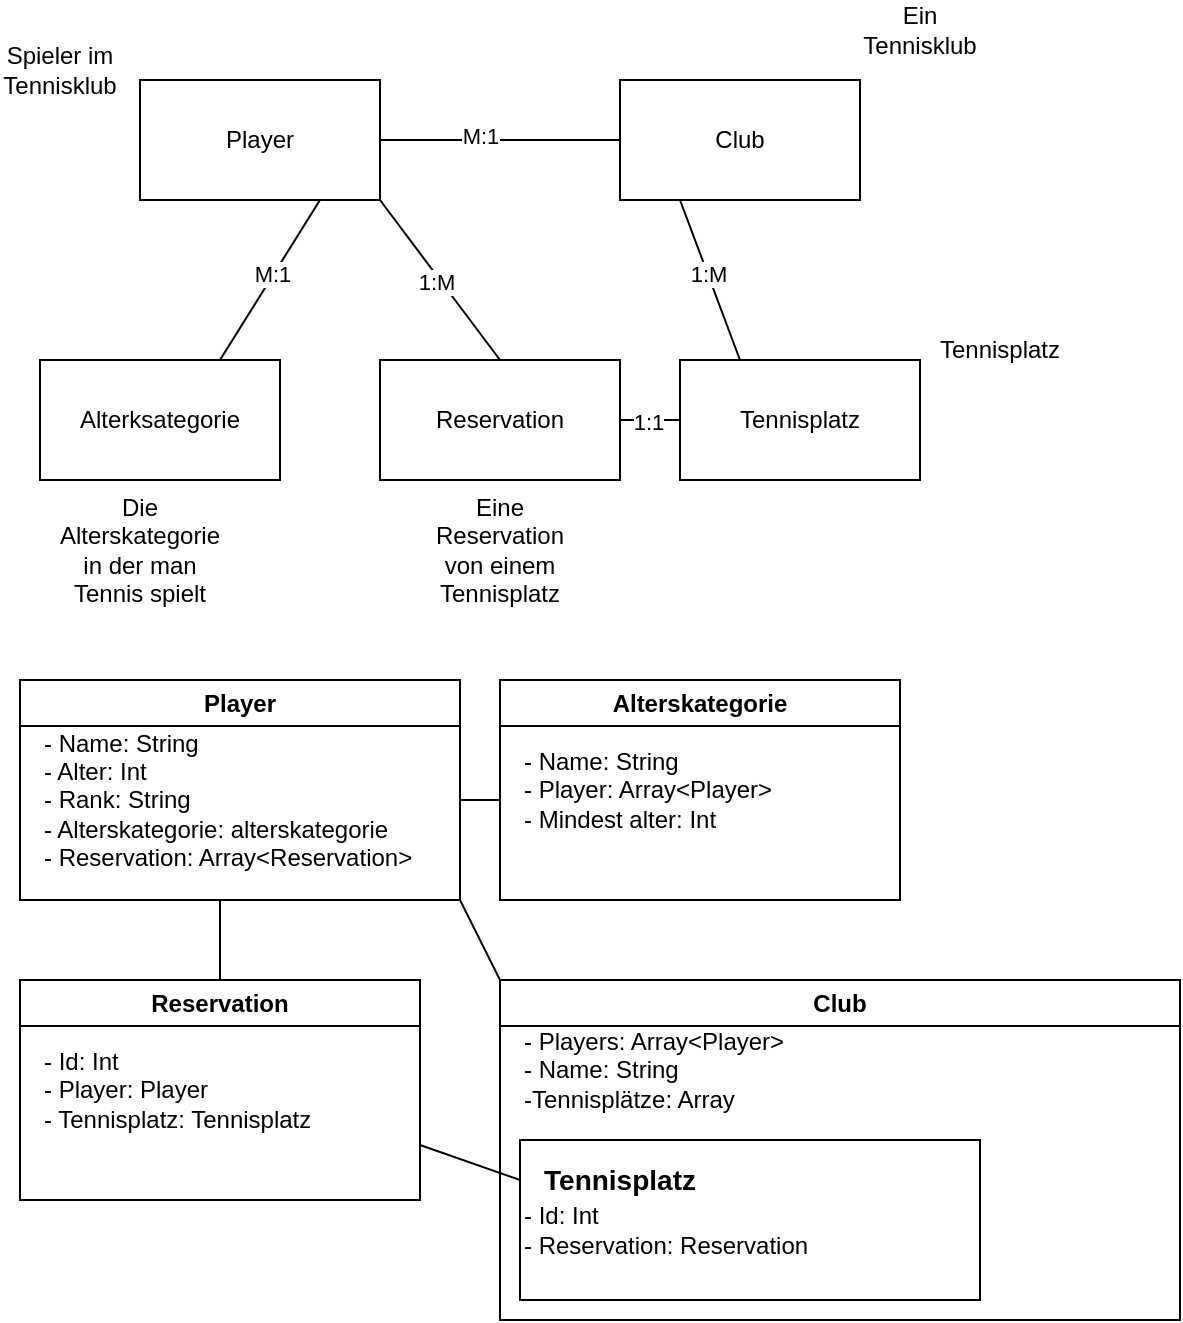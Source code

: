<mxfile version="24.5.4" type="device">
  <diagram name="Seite-1" id="obTr7iO_e28MiiPK8_s7">
    <mxGraphModel dx="827" dy="373" grid="1" gridSize="10" guides="1" tooltips="1" connect="1" arrows="1" fold="1" page="1" pageScale="1" pageWidth="827" pageHeight="1169" math="0" shadow="0">
      <root>
        <mxCell id="0" />
        <mxCell id="1" parent="0" />
        <mxCell id="Xk7zAYUzbVxYIFMeELdb-1" value="Player" style="rounded=0;whiteSpace=wrap;html=1;" parent="1" vertex="1">
          <mxGeometry x="170" y="70" width="120" height="60" as="geometry" />
        </mxCell>
        <mxCell id="Xk7zAYUzbVxYIFMeELdb-3" value="Tennisplatz" style="rounded=0;whiteSpace=wrap;html=1;" parent="1" vertex="1">
          <mxGeometry x="440" y="210" width="120" height="60" as="geometry" />
        </mxCell>
        <mxCell id="Xk7zAYUzbVxYIFMeELdb-4" value="Alterksategorie" style="rounded=0;whiteSpace=wrap;html=1;" parent="1" vertex="1">
          <mxGeometry x="120" y="210" width="120" height="60" as="geometry" />
        </mxCell>
        <mxCell id="Xk7zAYUzbVxYIFMeELdb-7" value="" style="endArrow=none;html=1;rounded=0;entryX=0.75;entryY=1;entryDx=0;entryDy=0;exitX=0.75;exitY=0;exitDx=0;exitDy=0;" parent="1" source="Xk7zAYUzbVxYIFMeELdb-4" target="Xk7zAYUzbVxYIFMeELdb-1" edge="1">
          <mxGeometry width="50" height="50" relative="1" as="geometry">
            <mxPoint x="200" y="210" as="sourcePoint" />
            <mxPoint x="250" y="160" as="targetPoint" />
          </mxGeometry>
        </mxCell>
        <mxCell id="Xk7zAYUzbVxYIFMeELdb-8" value="M:1" style="edgeLabel;html=1;align=center;verticalAlign=middle;resizable=0;points=[];" parent="Xk7zAYUzbVxYIFMeELdb-7" vertex="1" connectable="0">
          <mxGeometry x="0.056" y="1" relative="1" as="geometry">
            <mxPoint as="offset" />
          </mxGeometry>
        </mxCell>
        <mxCell id="Xk7zAYUzbVxYIFMeELdb-15" value="Club" style="rounded=0;whiteSpace=wrap;html=1;" parent="1" vertex="1">
          <mxGeometry x="410" y="70" width="120" height="60" as="geometry" />
        </mxCell>
        <mxCell id="Xk7zAYUzbVxYIFMeELdb-16" value="" style="endArrow=none;html=1;rounded=0;entryX=1;entryY=0.5;entryDx=0;entryDy=0;exitX=0;exitY=0.5;exitDx=0;exitDy=0;" parent="1" source="Xk7zAYUzbVxYIFMeELdb-15" target="Xk7zAYUzbVxYIFMeELdb-1" edge="1">
          <mxGeometry width="50" height="50" relative="1" as="geometry">
            <mxPoint x="440" y="210" as="sourcePoint" />
            <mxPoint x="490" y="160" as="targetPoint" />
          </mxGeometry>
        </mxCell>
        <mxCell id="Xk7zAYUzbVxYIFMeELdb-17" value="M:1" style="edgeLabel;html=1;align=center;verticalAlign=middle;resizable=0;points=[];" parent="Xk7zAYUzbVxYIFMeELdb-16" vertex="1" connectable="0">
          <mxGeometry x="0.173" y="-2" relative="1" as="geometry">
            <mxPoint as="offset" />
          </mxGeometry>
        </mxCell>
        <mxCell id="Xk7zAYUzbVxYIFMeELdb-18" value="" style="endArrow=none;html=1;rounded=0;entryX=0.25;entryY=1;entryDx=0;entryDy=0;exitX=0.25;exitY=0;exitDx=0;exitDy=0;" parent="1" source="Xk7zAYUzbVxYIFMeELdb-3" target="Xk7zAYUzbVxYIFMeELdb-15" edge="1">
          <mxGeometry width="50" height="50" relative="1" as="geometry">
            <mxPoint x="470" y="280" as="sourcePoint" />
            <mxPoint x="380" y="130" as="targetPoint" />
          </mxGeometry>
        </mxCell>
        <mxCell id="Tpss3IP3rHbB0lRGQL11-9" value="1:M" style="edgeLabel;html=1;align=center;verticalAlign=middle;resizable=0;points=[];" parent="Xk7zAYUzbVxYIFMeELdb-18" vertex="1" connectable="0">
          <mxGeometry x="0.079" relative="1" as="geometry">
            <mxPoint as="offset" />
          </mxGeometry>
        </mxCell>
        <mxCell id="Tpss3IP3rHbB0lRGQL11-5" value="Reservation" style="rounded=0;whiteSpace=wrap;html=1;" parent="1" vertex="1">
          <mxGeometry x="290" y="210" width="120" height="60" as="geometry" />
        </mxCell>
        <mxCell id="Tpss3IP3rHbB0lRGQL11-19" value="" style="endArrow=none;html=1;rounded=0;entryX=0;entryY=0.5;entryDx=0;entryDy=0;" parent="1" target="Xk7zAYUzbVxYIFMeELdb-3" edge="1">
          <mxGeometry width="50" height="50" relative="1" as="geometry">
            <mxPoint x="410" y="240" as="sourcePoint" />
            <mxPoint x="460" y="150" as="targetPoint" />
          </mxGeometry>
        </mxCell>
        <mxCell id="Tpss3IP3rHbB0lRGQL11-20" value="1:1" style="edgeLabel;html=1;align=center;verticalAlign=middle;resizable=0;points=[];" parent="Tpss3IP3rHbB0lRGQL11-19" vertex="1" connectable="0">
          <mxGeometry x="-0.058" y="-1" relative="1" as="geometry">
            <mxPoint as="offset" />
          </mxGeometry>
        </mxCell>
        <mxCell id="Tpss3IP3rHbB0lRGQL11-21" value="" style="endArrow=none;html=1;rounded=0;entryX=1;entryY=1;entryDx=0;entryDy=0;exitX=0.5;exitY=0;exitDx=0;exitDy=0;" parent="1" source="Tpss3IP3rHbB0lRGQL11-5" target="Xk7zAYUzbVxYIFMeELdb-1" edge="1">
          <mxGeometry width="50" height="50" relative="1" as="geometry">
            <mxPoint x="410" y="200" as="sourcePoint" />
            <mxPoint x="460" y="150" as="targetPoint" />
          </mxGeometry>
        </mxCell>
        <mxCell id="Tpss3IP3rHbB0lRGQL11-22" value="1:M" style="edgeLabel;html=1;align=center;verticalAlign=middle;resizable=0;points=[];" parent="Tpss3IP3rHbB0lRGQL11-21" vertex="1" connectable="0">
          <mxGeometry x="0.022" y="2" relative="1" as="geometry">
            <mxPoint as="offset" />
          </mxGeometry>
        </mxCell>
        <mxCell id="Tpss3IP3rHbB0lRGQL11-23" value="Player" style="swimlane;whiteSpace=wrap;html=1;" parent="1" vertex="1">
          <mxGeometry x="110" y="370" width="220" height="110" as="geometry" />
        </mxCell>
        <mxCell id="Tpss3IP3rHbB0lRGQL11-26" value="&lt;div style=&quot;&quot;&gt;&lt;span style=&quot;background-color: initial;&quot;&gt;- Name: String&lt;/span&gt;&lt;/div&gt;&lt;div style=&quot;&quot;&gt;- Alter: Int&lt;/div&gt;&lt;div style=&quot;&quot;&gt;- Rank: String&lt;/div&gt;&lt;div style=&quot;&quot;&gt;- Alterskategorie: alterskategorie&lt;/div&gt;&lt;div style=&quot;&quot;&gt;- Reservation: Array&amp;lt;Reservation&amp;gt;&lt;/div&gt;" style="text;html=1;align=left;verticalAlign=middle;resizable=0;points=[];autosize=1;strokeColor=none;fillColor=none;" parent="Tpss3IP3rHbB0lRGQL11-23" vertex="1">
          <mxGeometry x="10" y="15" width="210" height="90" as="geometry" />
        </mxCell>
        <mxCell id="Tpss3IP3rHbB0lRGQL11-27" value="Alterskategorie" style="swimlane;whiteSpace=wrap;html=1;" parent="1" vertex="1">
          <mxGeometry x="350" y="370" width="200" height="110" as="geometry" />
        </mxCell>
        <mxCell id="Tpss3IP3rHbB0lRGQL11-29" value="- Name: String&lt;div&gt;- Player: Array&amp;lt;Player&amp;gt;&lt;/div&gt;&lt;div&gt;- Mindest alter: Int&lt;/div&gt;" style="text;html=1;align=left;verticalAlign=middle;whiteSpace=wrap;rounded=0;" parent="Tpss3IP3rHbB0lRGQL11-27" vertex="1">
          <mxGeometry x="10" y="40" width="180" height="30" as="geometry" />
        </mxCell>
        <mxCell id="Tpss3IP3rHbB0lRGQL11-31" value="" style="endArrow=none;html=1;rounded=0;" parent="1" source="Tpss3IP3rHbB0lRGQL11-26" edge="1">
          <mxGeometry width="50" height="50" relative="1" as="geometry">
            <mxPoint x="300" y="540" as="sourcePoint" />
            <mxPoint x="350" y="430" as="targetPoint" />
          </mxGeometry>
        </mxCell>
        <mxCell id="Tpss3IP3rHbB0lRGQL11-32" value="Reservation" style="swimlane;whiteSpace=wrap;html=1;" parent="1" vertex="1">
          <mxGeometry x="110" y="520" width="200" height="110" as="geometry">
            <mxRectangle x="580" y="370" width="100" height="30" as="alternateBounds" />
          </mxGeometry>
        </mxCell>
        <mxCell id="Tpss3IP3rHbB0lRGQL11-33" value="- Id: Int&lt;div&gt;- Player: Player&lt;/div&gt;&lt;div&gt;- Tennisplatz: Tennisplatz&lt;/div&gt;" style="text;html=1;align=left;verticalAlign=middle;whiteSpace=wrap;rounded=0;" parent="Tpss3IP3rHbB0lRGQL11-32" vertex="1">
          <mxGeometry x="10" y="40" width="170" height="30" as="geometry" />
        </mxCell>
        <mxCell id="Tpss3IP3rHbB0lRGQL11-34" value="" style="endArrow=none;html=1;rounded=0;exitX=0.5;exitY=0;exitDx=0;exitDy=0;" parent="1" source="Tpss3IP3rHbB0lRGQL11-32" edge="1">
          <mxGeometry width="50" height="50" relative="1" as="geometry">
            <mxPoint x="440" y="440" as="sourcePoint" />
            <mxPoint x="210" y="480" as="targetPoint" />
          </mxGeometry>
        </mxCell>
        <mxCell id="Tpss3IP3rHbB0lRGQL11-35" value="Club" style="swimlane;whiteSpace=wrap;html=1;" parent="1" vertex="1">
          <mxGeometry x="350" y="520" width="340" height="170" as="geometry" />
        </mxCell>
        <mxCell id="Tpss3IP3rHbB0lRGQL11-37" value="- Players: Array&amp;lt;Player&amp;gt;&lt;div&gt;- Name: String&lt;br&gt;&lt;div&gt;-Tennisplätze: Array&amp;nbsp;&lt;/div&gt;&lt;/div&gt;" style="text;html=1;align=left;verticalAlign=middle;whiteSpace=wrap;rounded=0;" parent="Tpss3IP3rHbB0lRGQL11-35" vertex="1">
          <mxGeometry x="10" y="30" width="300" height="30" as="geometry" />
        </mxCell>
        <mxCell id="Tpss3IP3rHbB0lRGQL11-39" value="" style="rounded=0;whiteSpace=wrap;html=1;align=left;" parent="Tpss3IP3rHbB0lRGQL11-35" vertex="1">
          <mxGeometry x="10" y="80" width="230" height="80" as="geometry" />
        </mxCell>
        <mxCell id="Tpss3IP3rHbB0lRGQL11-40" value="&lt;span style=&quot;font-size: 14px;&quot;&gt;&lt;b&gt;Tennisplatz&lt;/b&gt;&lt;/span&gt;" style="text;html=1;align=center;verticalAlign=middle;whiteSpace=wrap;rounded=0;" parent="Tpss3IP3rHbB0lRGQL11-35" vertex="1">
          <mxGeometry x="30" y="85" width="60" height="30" as="geometry" />
        </mxCell>
        <mxCell id="Tpss3IP3rHbB0lRGQL11-41" value="- Id: Int&lt;div&gt;- Reservation: Reservation&lt;/div&gt;" style="text;html=1;align=left;verticalAlign=middle;whiteSpace=wrap;rounded=0;" parent="Tpss3IP3rHbB0lRGQL11-35" vertex="1">
          <mxGeometry x="10" y="110" width="210" height="30" as="geometry" />
        </mxCell>
        <mxCell id="Tpss3IP3rHbB0lRGQL11-38" value="" style="endArrow=none;html=1;rounded=0;entryX=1;entryY=1;entryDx=0;entryDy=0;exitX=0;exitY=0;exitDx=0;exitDy=0;" parent="1" source="Tpss3IP3rHbB0lRGQL11-35" target="Tpss3IP3rHbB0lRGQL11-23" edge="1">
          <mxGeometry width="50" height="50" relative="1" as="geometry">
            <mxPoint x="340" y="590" as="sourcePoint" />
            <mxPoint x="390" y="540" as="targetPoint" />
          </mxGeometry>
        </mxCell>
        <mxCell id="Tpss3IP3rHbB0lRGQL11-42" value="" style="endArrow=none;html=1;rounded=0;entryX=0;entryY=0.25;entryDx=0;entryDy=0;exitX=1;exitY=0.75;exitDx=0;exitDy=0;" parent="1" source="Tpss3IP3rHbB0lRGQL11-32" target="Tpss3IP3rHbB0lRGQL11-39" edge="1">
          <mxGeometry width="50" height="50" relative="1" as="geometry">
            <mxPoint x="340" y="580" as="sourcePoint" />
            <mxPoint x="390" y="530" as="targetPoint" />
          </mxGeometry>
        </mxCell>
        <mxCell id="TxRr0AhZjUg-TEM5061E-1" value="Spieler im Tennisklub" style="text;html=1;align=center;verticalAlign=middle;whiteSpace=wrap;rounded=0;" vertex="1" parent="1">
          <mxGeometry x="100" y="50" width="60" height="30" as="geometry" />
        </mxCell>
        <mxCell id="TxRr0AhZjUg-TEM5061E-2" value="Ein Tennisklub" style="text;html=1;align=center;verticalAlign=middle;whiteSpace=wrap;rounded=0;" vertex="1" parent="1">
          <mxGeometry x="530" y="30" width="60" height="30" as="geometry" />
        </mxCell>
        <mxCell id="TxRr0AhZjUg-TEM5061E-3" value="Tennisplatz" style="text;html=1;align=center;verticalAlign=middle;whiteSpace=wrap;rounded=0;" vertex="1" parent="1">
          <mxGeometry x="570" y="190" width="60" height="30" as="geometry" />
        </mxCell>
        <mxCell id="TxRr0AhZjUg-TEM5061E-4" value="Eine Reservation von einem Tennisplatz" style="text;html=1;align=center;verticalAlign=middle;whiteSpace=wrap;rounded=0;" vertex="1" parent="1">
          <mxGeometry x="320" y="290" width="60" height="30" as="geometry" />
        </mxCell>
        <mxCell id="TxRr0AhZjUg-TEM5061E-5" value="Die Alterskategorie in der man Tennis spielt" style="text;html=1;align=center;verticalAlign=middle;whiteSpace=wrap;rounded=0;" vertex="1" parent="1">
          <mxGeometry x="140" y="290" width="60" height="30" as="geometry" />
        </mxCell>
      </root>
    </mxGraphModel>
  </diagram>
</mxfile>

